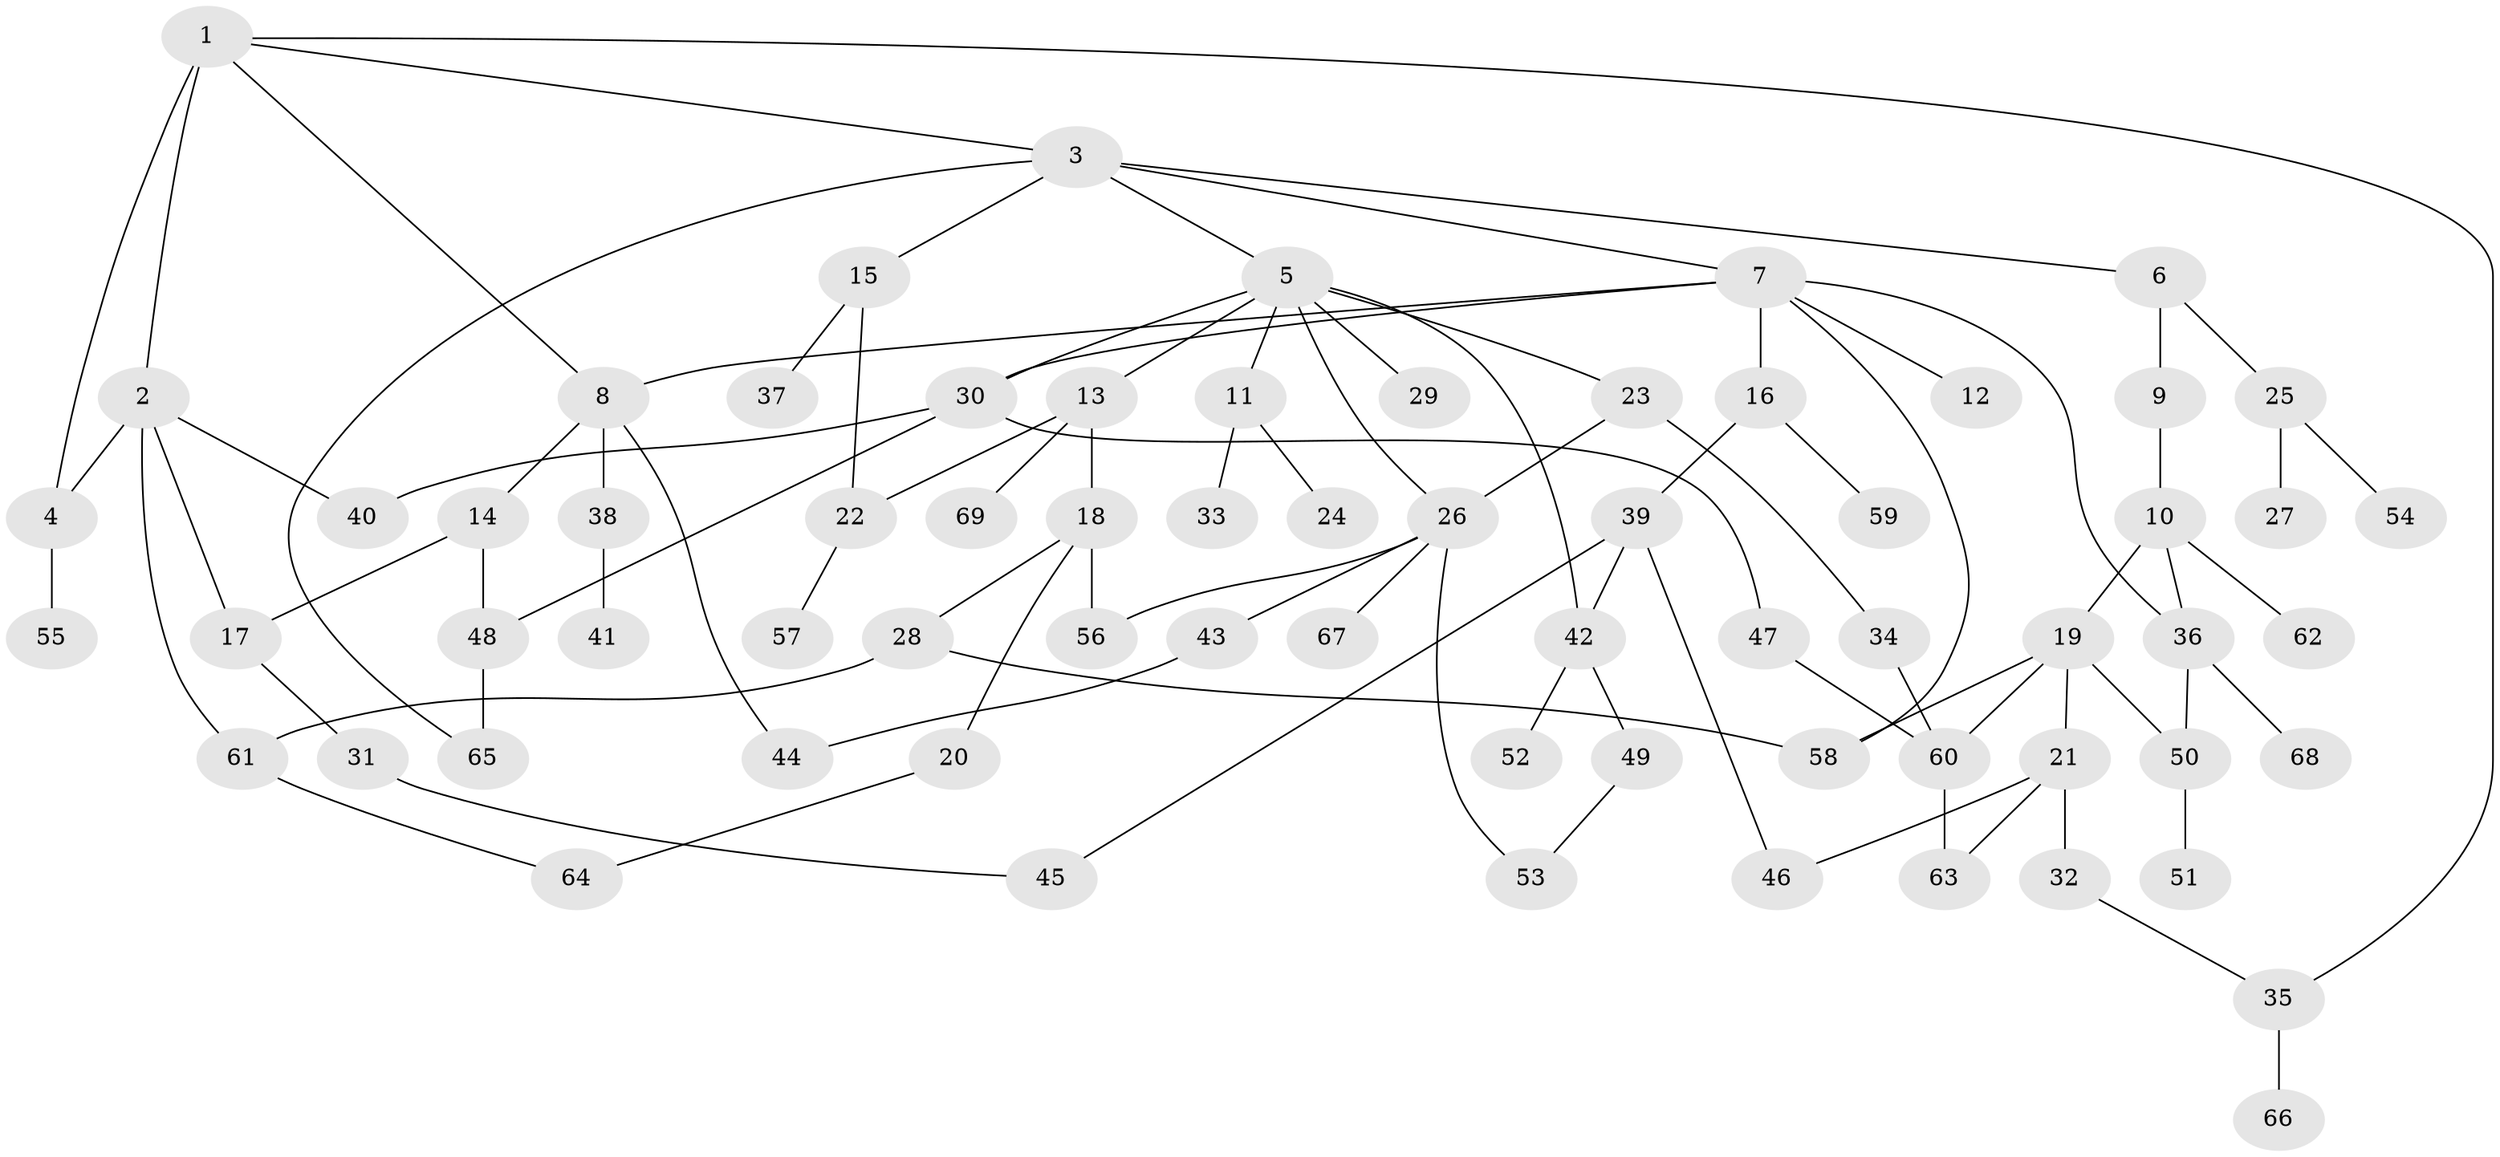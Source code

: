 // Generated by graph-tools (version 1.1) at 2025/25/03/09/25 03:25:34]
// undirected, 69 vertices, 93 edges
graph export_dot {
graph [start="1"]
  node [color=gray90,style=filled];
  1;
  2;
  3;
  4;
  5;
  6;
  7;
  8;
  9;
  10;
  11;
  12;
  13;
  14;
  15;
  16;
  17;
  18;
  19;
  20;
  21;
  22;
  23;
  24;
  25;
  26;
  27;
  28;
  29;
  30;
  31;
  32;
  33;
  34;
  35;
  36;
  37;
  38;
  39;
  40;
  41;
  42;
  43;
  44;
  45;
  46;
  47;
  48;
  49;
  50;
  51;
  52;
  53;
  54;
  55;
  56;
  57;
  58;
  59;
  60;
  61;
  62;
  63;
  64;
  65;
  66;
  67;
  68;
  69;
  1 -- 2;
  1 -- 3;
  1 -- 4;
  1 -- 8;
  1 -- 35;
  2 -- 40;
  2 -- 4;
  2 -- 61;
  2 -- 17;
  3 -- 5;
  3 -- 6;
  3 -- 7;
  3 -- 15;
  3 -- 65;
  4 -- 55;
  5 -- 11;
  5 -- 13;
  5 -- 23;
  5 -- 26;
  5 -- 29;
  5 -- 30;
  5 -- 42;
  6 -- 9;
  6 -- 25;
  7 -- 12;
  7 -- 16;
  7 -- 36;
  7 -- 30;
  7 -- 58;
  7 -- 8;
  8 -- 14;
  8 -- 38;
  8 -- 44;
  9 -- 10;
  10 -- 19;
  10 -- 62;
  10 -- 36;
  11 -- 24;
  11 -- 33;
  13 -- 18;
  13 -- 69;
  13 -- 22;
  14 -- 17;
  14 -- 48;
  15 -- 22;
  15 -- 37;
  16 -- 39;
  16 -- 59;
  17 -- 31;
  18 -- 20;
  18 -- 28;
  18 -- 56;
  19 -- 21;
  19 -- 58;
  19 -- 50;
  19 -- 60;
  20 -- 64;
  21 -- 32;
  21 -- 46;
  21 -- 63;
  22 -- 57;
  23 -- 34;
  23 -- 26;
  25 -- 27;
  25 -- 54;
  26 -- 43;
  26 -- 53;
  26 -- 67;
  26 -- 56;
  28 -- 61;
  28 -- 58;
  30 -- 47;
  30 -- 40;
  30 -- 48;
  31 -- 45;
  32 -- 35;
  34 -- 60;
  35 -- 66;
  36 -- 50;
  36 -- 68;
  38 -- 41;
  39 -- 45;
  39 -- 42;
  39 -- 46;
  42 -- 49;
  42 -- 52;
  43 -- 44;
  47 -- 60;
  48 -- 65;
  49 -- 53;
  50 -- 51;
  60 -- 63;
  61 -- 64;
}
